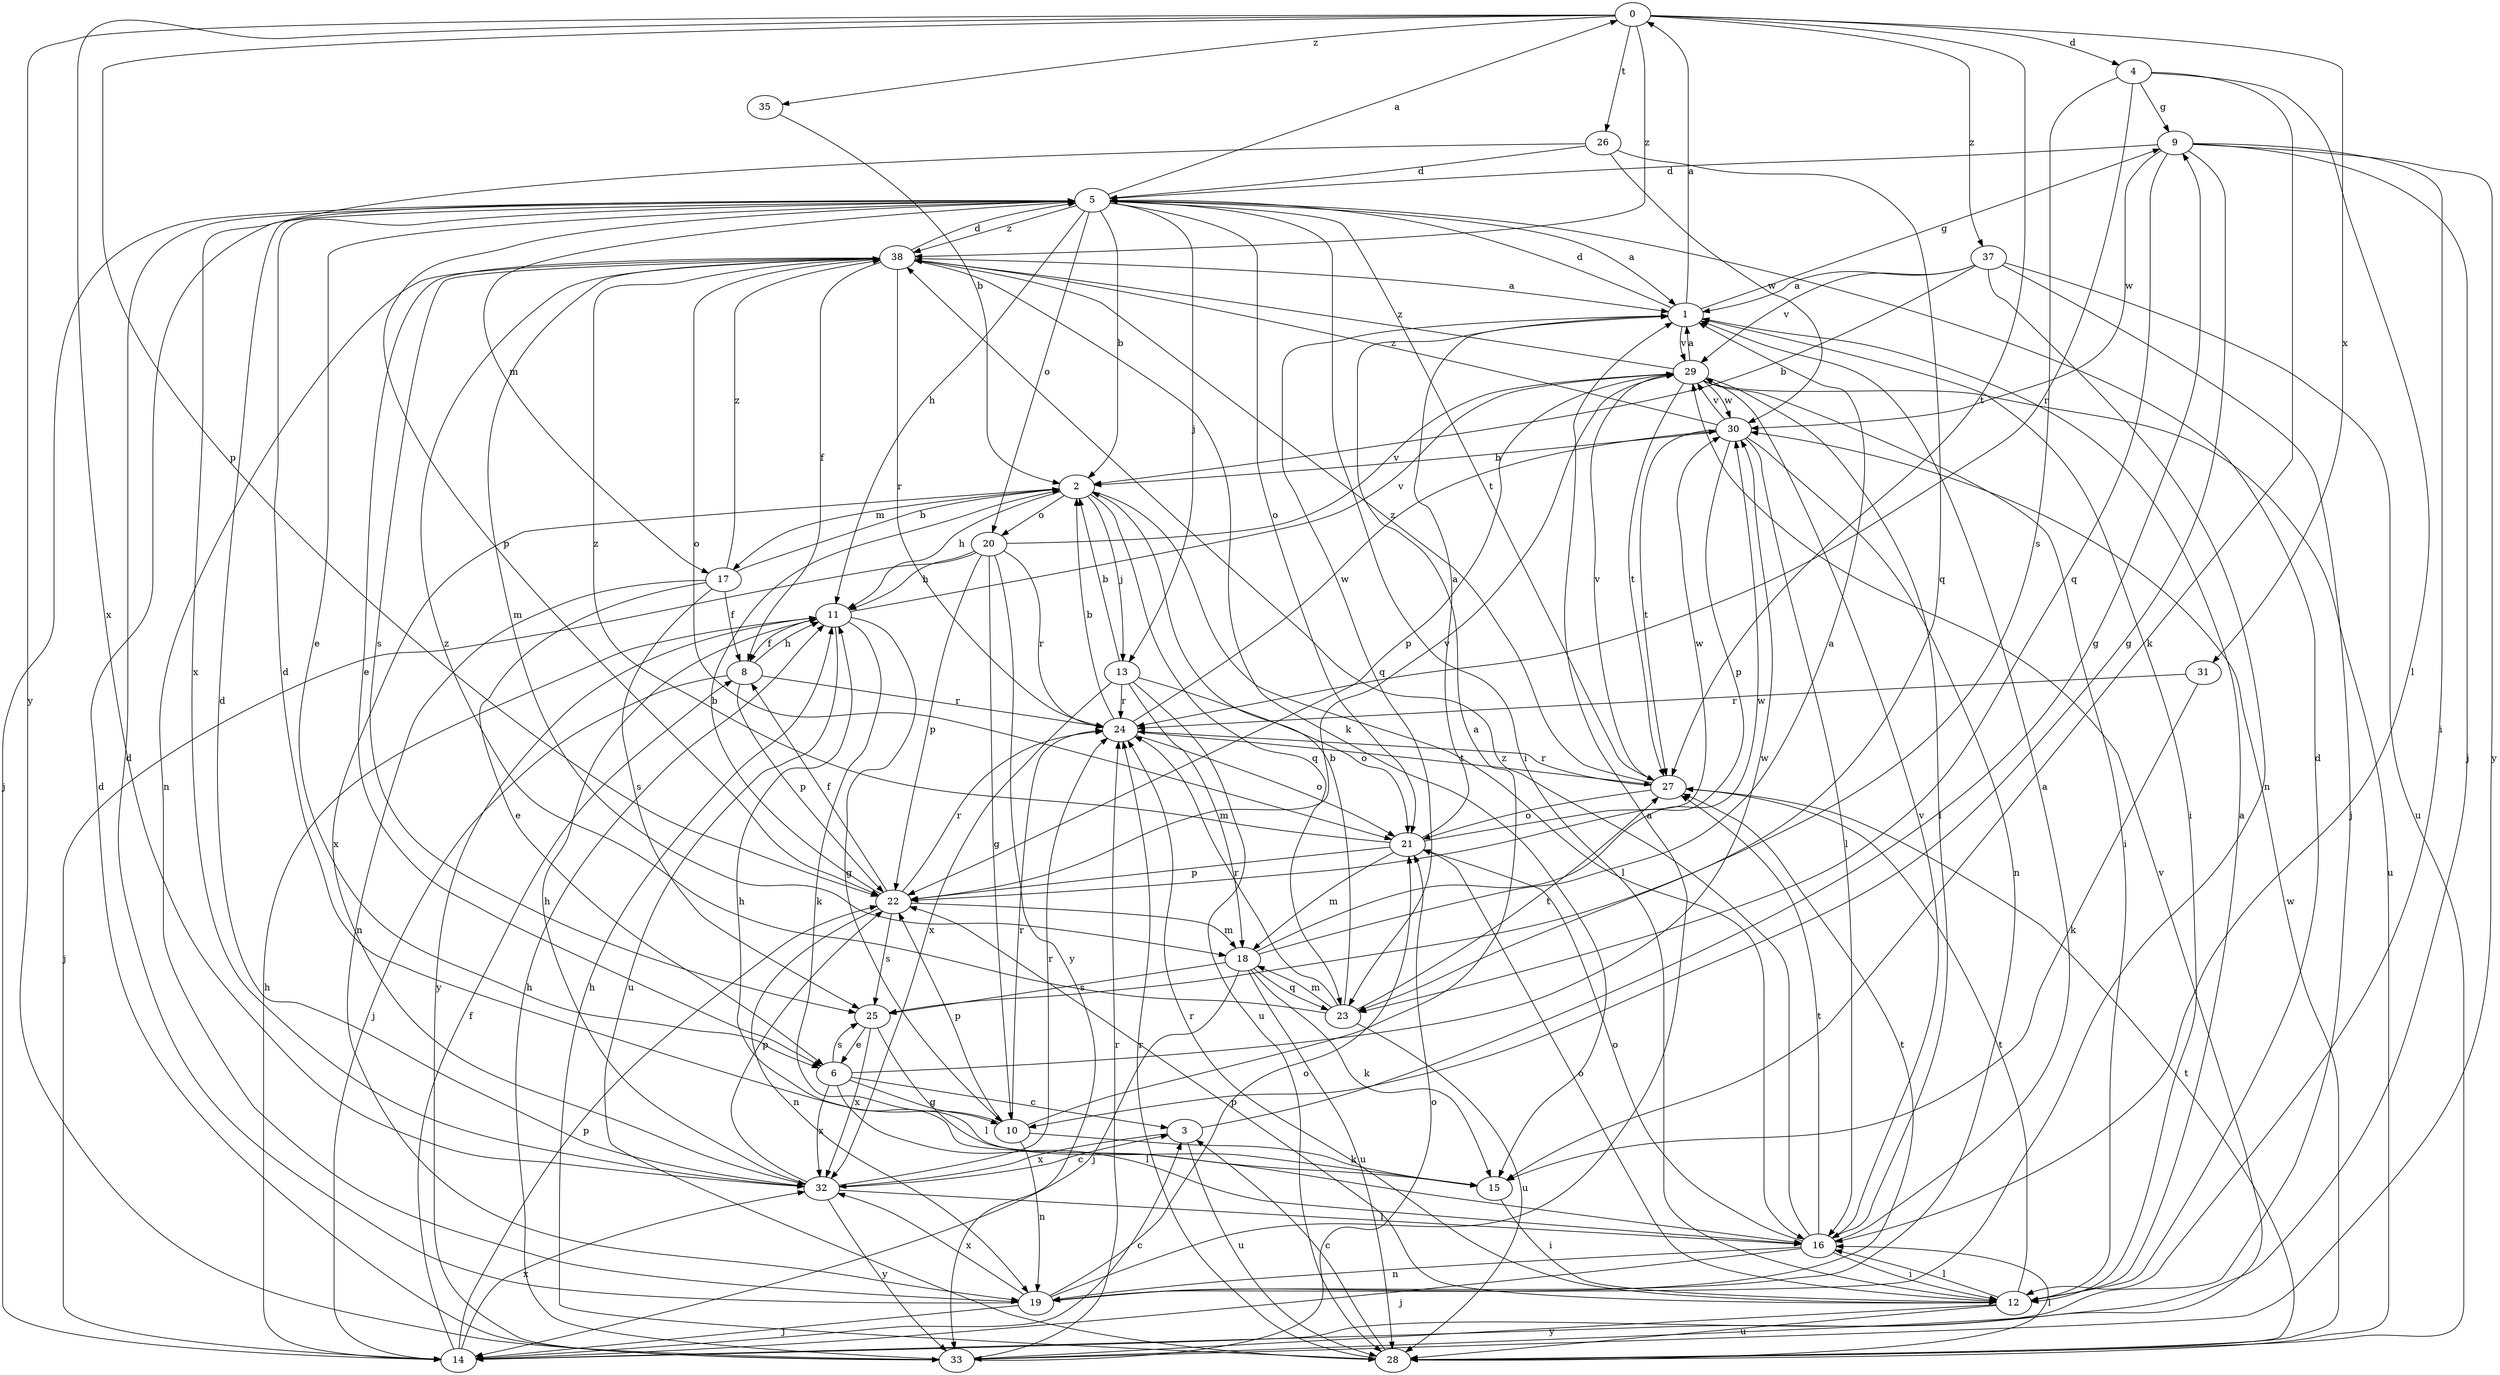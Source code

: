 strict digraph  {
0;
1;
2;
3;
4;
5;
6;
8;
9;
10;
11;
12;
13;
14;
15;
16;
17;
18;
19;
20;
21;
22;
23;
24;
25;
26;
27;
28;
29;
30;
31;
32;
33;
35;
37;
38;
0 -> 4  [label=d];
0 -> 22  [label=p];
0 -> 26  [label=t];
0 -> 27  [label=t];
0 -> 31  [label=x];
0 -> 32  [label=x];
0 -> 33  [label=y];
0 -> 35  [label=z];
0 -> 37  [label=z];
0 -> 38  [label=z];
1 -> 0  [label=a];
1 -> 5  [label=d];
1 -> 9  [label=g];
1 -> 12  [label=i];
1 -> 23  [label=q];
1 -> 29  [label=v];
2 -> 11  [label=h];
2 -> 13  [label=j];
2 -> 16  [label=l];
2 -> 17  [label=m];
2 -> 20  [label=o];
2 -> 23  [label=q];
2 -> 32  [label=x];
3 -> 9  [label=g];
3 -> 28  [label=u];
3 -> 32  [label=x];
4 -> 9  [label=g];
4 -> 15  [label=k];
4 -> 16  [label=l];
4 -> 24  [label=r];
4 -> 25  [label=s];
5 -> 0  [label=a];
5 -> 1  [label=a];
5 -> 2  [label=b];
5 -> 6  [label=e];
5 -> 11  [label=h];
5 -> 12  [label=i];
5 -> 13  [label=j];
5 -> 14  [label=j];
5 -> 17  [label=m];
5 -> 20  [label=o];
5 -> 21  [label=o];
5 -> 22  [label=p];
5 -> 27  [label=t];
5 -> 38  [label=z];
6 -> 3  [label=c];
6 -> 10  [label=g];
6 -> 16  [label=l];
6 -> 25  [label=s];
6 -> 30  [label=w];
6 -> 32  [label=x];
8 -> 11  [label=h];
8 -> 14  [label=j];
8 -> 22  [label=p];
8 -> 24  [label=r];
9 -> 5  [label=d];
9 -> 10  [label=g];
9 -> 12  [label=i];
9 -> 14  [label=j];
9 -> 23  [label=q];
9 -> 30  [label=w];
9 -> 33  [label=y];
10 -> 1  [label=a];
10 -> 5  [label=d];
10 -> 15  [label=k];
10 -> 19  [label=n];
10 -> 22  [label=p];
10 -> 24  [label=r];
11 -> 8  [label=f];
11 -> 10  [label=g];
11 -> 15  [label=k];
11 -> 28  [label=u];
11 -> 29  [label=v];
11 -> 33  [label=y];
12 -> 1  [label=a];
12 -> 5  [label=d];
12 -> 16  [label=l];
12 -> 21  [label=o];
12 -> 22  [label=p];
12 -> 24  [label=r];
12 -> 27  [label=t];
12 -> 28  [label=u];
12 -> 33  [label=y];
13 -> 2  [label=b];
13 -> 18  [label=m];
13 -> 21  [label=o];
13 -> 24  [label=r];
13 -> 28  [label=u];
13 -> 32  [label=x];
14 -> 3  [label=c];
14 -> 8  [label=f];
14 -> 11  [label=h];
14 -> 22  [label=p];
14 -> 32  [label=x];
15 -> 11  [label=h];
15 -> 12  [label=i];
16 -> 1  [label=a];
16 -> 12  [label=i];
16 -> 14  [label=j];
16 -> 19  [label=n];
16 -> 21  [label=o];
16 -> 27  [label=t];
16 -> 29  [label=v];
16 -> 38  [label=z];
17 -> 2  [label=b];
17 -> 6  [label=e];
17 -> 8  [label=f];
17 -> 19  [label=n];
17 -> 25  [label=s];
17 -> 38  [label=z];
18 -> 1  [label=a];
18 -> 14  [label=j];
18 -> 15  [label=k];
18 -> 23  [label=q];
18 -> 25  [label=s];
18 -> 28  [label=u];
18 -> 30  [label=w];
19 -> 1  [label=a];
19 -> 5  [label=d];
19 -> 14  [label=j];
19 -> 21  [label=o];
19 -> 27  [label=t];
19 -> 32  [label=x];
20 -> 10  [label=g];
20 -> 11  [label=h];
20 -> 14  [label=j];
20 -> 22  [label=p];
20 -> 24  [label=r];
20 -> 29  [label=v];
20 -> 33  [label=y];
21 -> 1  [label=a];
21 -> 18  [label=m];
21 -> 22  [label=p];
21 -> 30  [label=w];
21 -> 38  [label=z];
22 -> 2  [label=b];
22 -> 8  [label=f];
22 -> 18  [label=m];
22 -> 19  [label=n];
22 -> 24  [label=r];
22 -> 25  [label=s];
22 -> 29  [label=v];
23 -> 2  [label=b];
23 -> 18  [label=m];
23 -> 24  [label=r];
23 -> 27  [label=t];
23 -> 28  [label=u];
23 -> 38  [label=z];
24 -> 2  [label=b];
24 -> 21  [label=o];
24 -> 27  [label=t];
24 -> 30  [label=w];
25 -> 6  [label=e];
25 -> 16  [label=l];
25 -> 32  [label=x];
26 -> 5  [label=d];
26 -> 23  [label=q];
26 -> 30  [label=w];
26 -> 32  [label=x];
27 -> 21  [label=o];
27 -> 24  [label=r];
27 -> 29  [label=v];
27 -> 38  [label=z];
28 -> 3  [label=c];
28 -> 11  [label=h];
28 -> 16  [label=l];
28 -> 24  [label=r];
28 -> 27  [label=t];
28 -> 30  [label=w];
29 -> 1  [label=a];
29 -> 12  [label=i];
29 -> 16  [label=l];
29 -> 22  [label=p];
29 -> 27  [label=t];
29 -> 28  [label=u];
29 -> 30  [label=w];
29 -> 38  [label=z];
30 -> 2  [label=b];
30 -> 16  [label=l];
30 -> 19  [label=n];
30 -> 22  [label=p];
30 -> 27  [label=t];
30 -> 29  [label=v];
30 -> 38  [label=z];
31 -> 15  [label=k];
31 -> 24  [label=r];
32 -> 3  [label=c];
32 -> 5  [label=d];
32 -> 11  [label=h];
32 -> 16  [label=l];
32 -> 22  [label=p];
32 -> 24  [label=r];
32 -> 33  [label=y];
33 -> 5  [label=d];
33 -> 11  [label=h];
33 -> 21  [label=o];
33 -> 24  [label=r];
33 -> 29  [label=v];
35 -> 2  [label=b];
37 -> 1  [label=a];
37 -> 2  [label=b];
37 -> 14  [label=j];
37 -> 19  [label=n];
37 -> 28  [label=u];
37 -> 29  [label=v];
38 -> 1  [label=a];
38 -> 5  [label=d];
38 -> 6  [label=e];
38 -> 8  [label=f];
38 -> 15  [label=k];
38 -> 18  [label=m];
38 -> 19  [label=n];
38 -> 21  [label=o];
38 -> 24  [label=r];
38 -> 25  [label=s];
}

